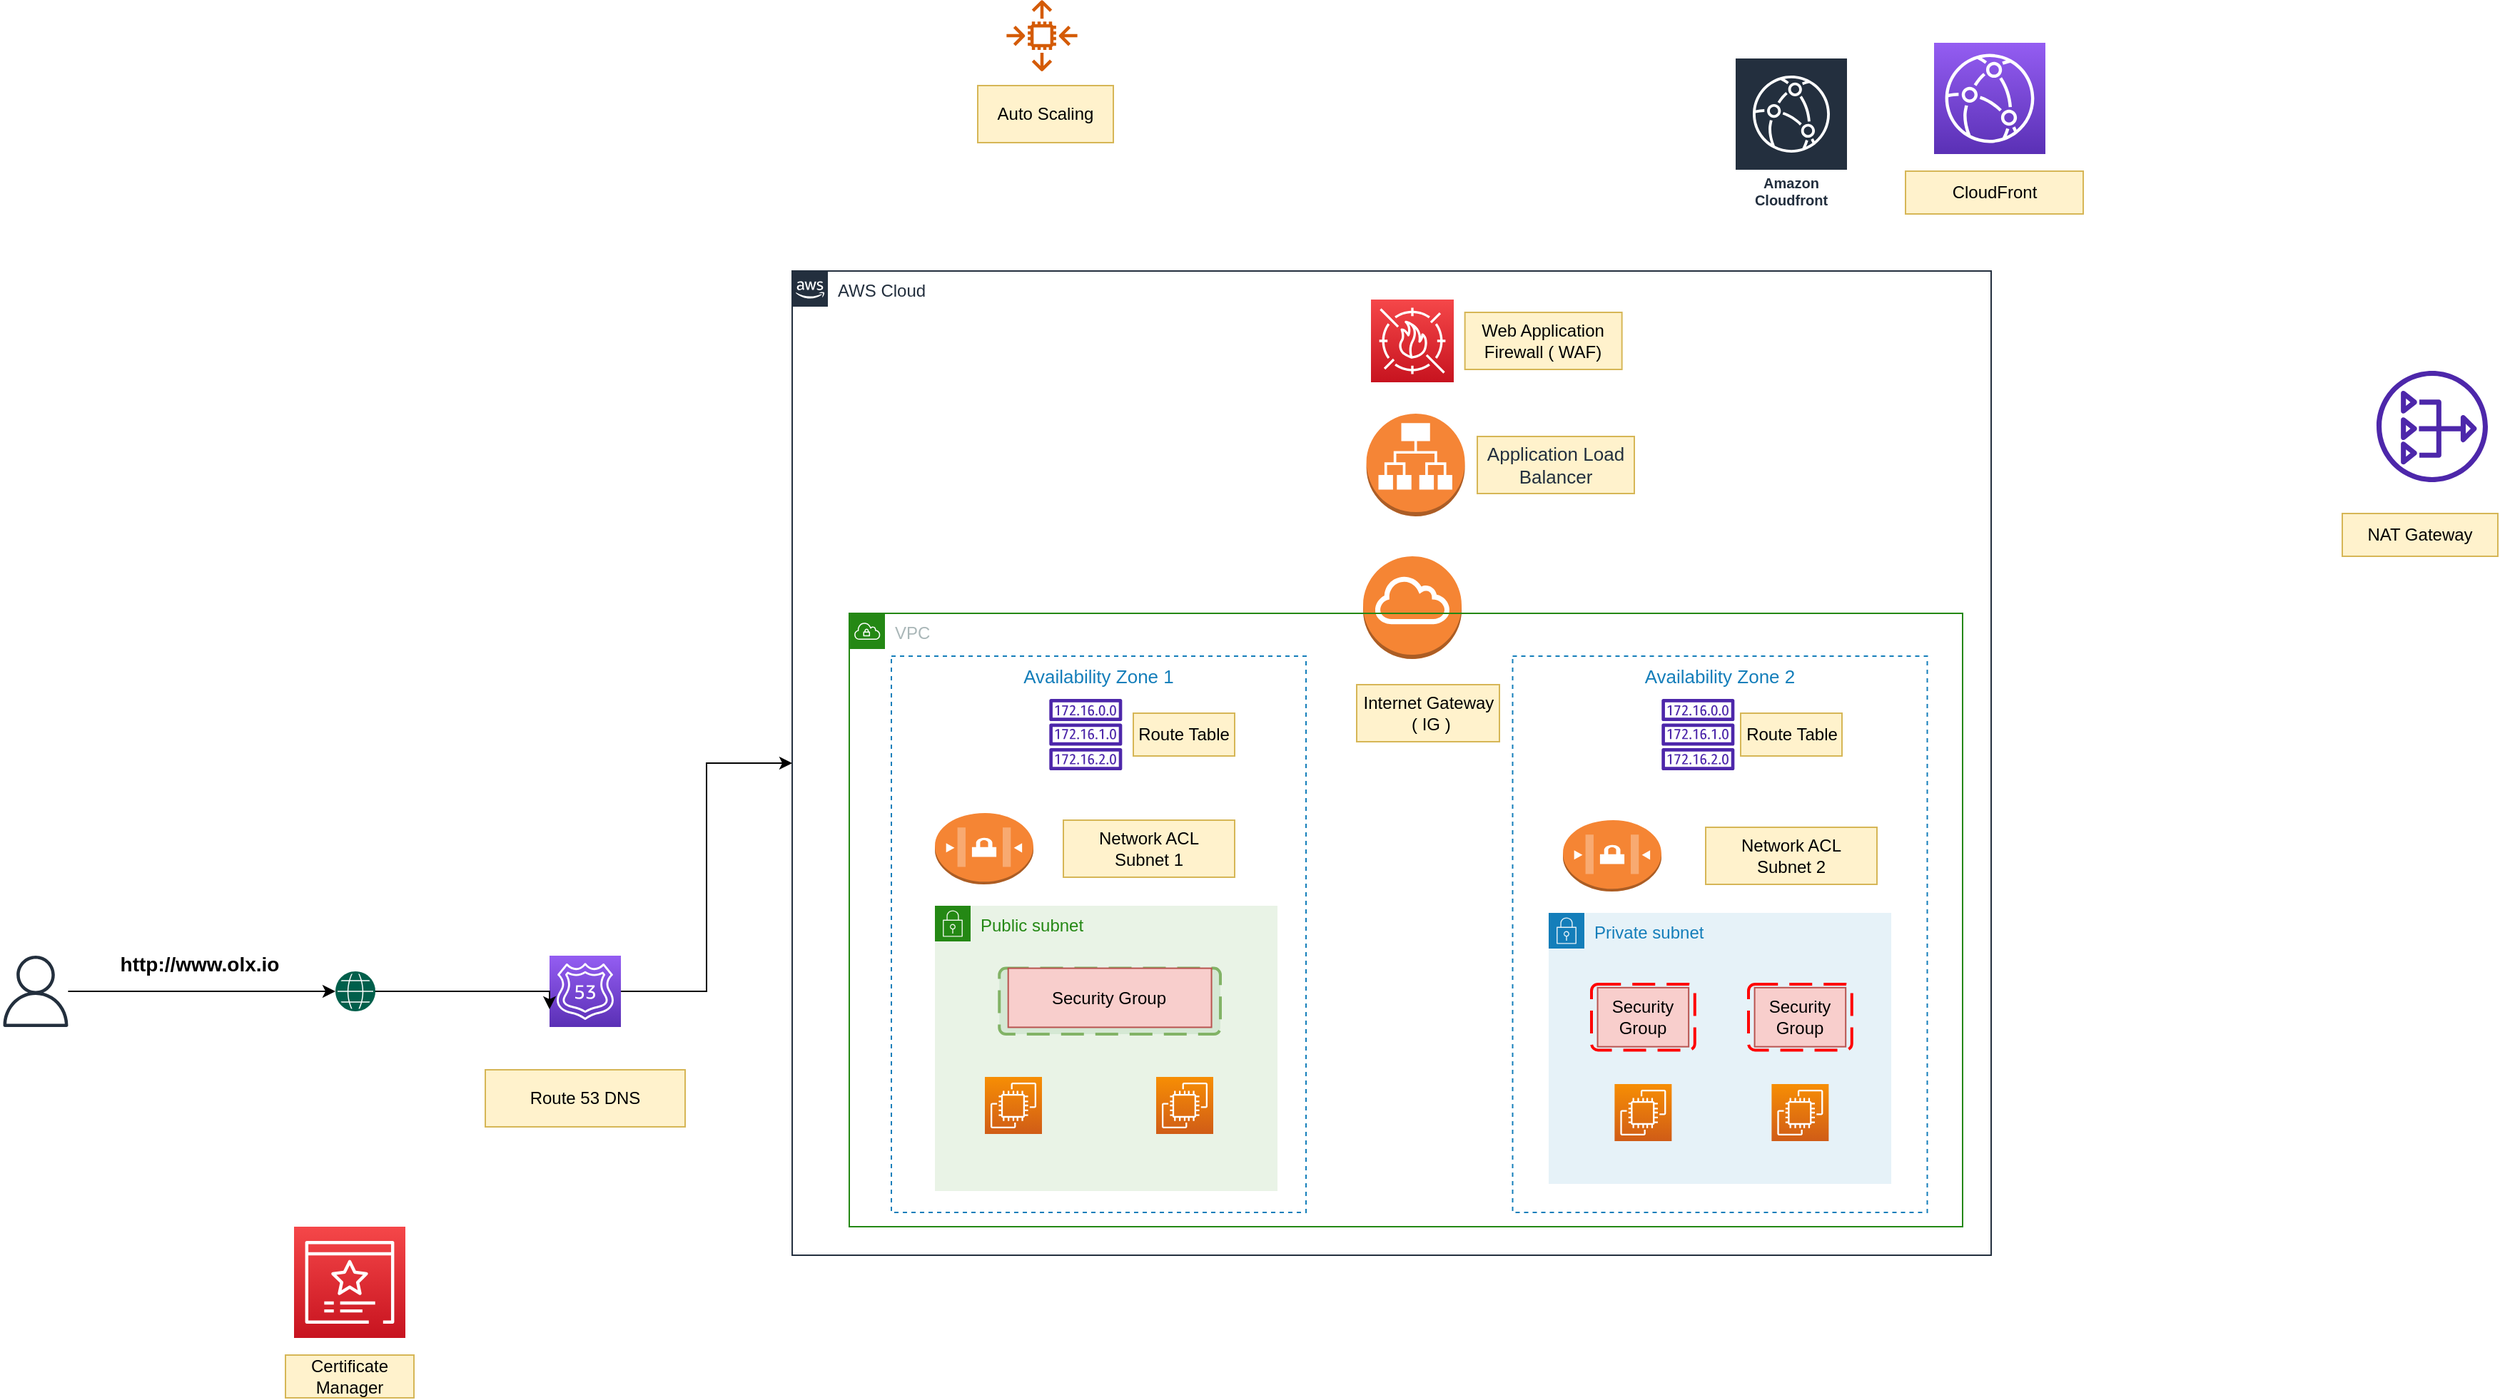 <mxfile version="17.2.4" type="device" pages="2"><diagram id="W8RXIZfBGZp2eQCLzKGC" name="Page-1"><mxGraphModel dx="2837" dy="2012" grid="1" gridSize="10" guides="1" tooltips="1" connect="1" arrows="1" fold="1" page="1" pageScale="1" pageWidth="850" pageHeight="1100" math="0" shadow="0"><root><mxCell id="0"/><mxCell id="1" parent="0"/><mxCell id="ItcbtUoDe8WDlqgj434N-30" value="" style="edgeStyle=orthogonalEdgeStyle;rounded=0;orthogonalLoop=1;jettySize=auto;html=1;fontSize=13;" parent="1" source="4nHKwL8Y3rJSYfCTfJMZ-1" target="4nHKwL8Y3rJSYfCTfJMZ-21" edge="1"><mxGeometry relative="1" as="geometry"/></mxCell><mxCell id="4nHKwL8Y3rJSYfCTfJMZ-1" value="" style="sketch=0;outlineConnect=0;fontColor=#232F3E;gradientColor=none;fillColor=#232F3D;strokeColor=none;dashed=0;verticalLabelPosition=bottom;verticalAlign=top;align=center;html=1;fontSize=12;fontStyle=0;aspect=fixed;pointerEvents=1;shape=mxgraph.aws4.user;" parent="1" vertex="1"><mxGeometry x="-475" y="200" width="50" height="50" as="geometry"/></mxCell><mxCell id="4nHKwL8Y3rJSYfCTfJMZ-2" value="AWS Cloud" style="points=[[0,0],[0.25,0],[0.5,0],[0.75,0],[1,0],[1,0.25],[1,0.5],[1,0.75],[1,1],[0.75,1],[0.5,1],[0.25,1],[0,1],[0,0.75],[0,0.5],[0,0.25]];outlineConnect=0;gradientColor=none;html=1;whiteSpace=wrap;fontSize=12;fontStyle=0;container=1;pointerEvents=0;collapsible=0;recursiveResize=0;shape=mxgraph.aws4.group;grIcon=mxgraph.aws4.group_aws_cloud_alt;strokeColor=#232F3E;fillColor=none;verticalAlign=top;align=left;spacingLeft=30;fontColor=#232F3E;dashed=0;" parent="1" vertex="1"><mxGeometry x="80" y="-280" width="840" height="690" as="geometry"/></mxCell><mxCell id="ItcbtUoDe8WDlqgj434N-29" value="Availability Zone 2" style="fillColor=none;strokeColor=#147EBA;dashed=1;verticalAlign=top;fontStyle=0;fontColor=#147EBA;fontSize=13;" parent="4nHKwL8Y3rJSYfCTfJMZ-2" vertex="1"><mxGeometry x="504.75" y="270" width="290.5" height="390" as="geometry"/></mxCell><mxCell id="4nHKwL8Y3rJSYfCTfJMZ-20" value="" style="outlineConnect=0;dashed=0;verticalLabelPosition=bottom;verticalAlign=top;align=center;html=1;shape=mxgraph.aws3.internet_gateway;fillColor=#F58534;gradientColor=none;" parent="4nHKwL8Y3rJSYfCTfJMZ-2" vertex="1"><mxGeometry x="400" y="200" width="69" height="72" as="geometry"/></mxCell><mxCell id="4nHKwL8Y3rJSYfCTfJMZ-6" value="VPC" style="points=[[0,0],[0.25,0],[0.5,0],[0.75,0],[1,0],[1,0.25],[1,0.5],[1,0.75],[1,1],[0.75,1],[0.5,1],[0.25,1],[0,1],[0,0.75],[0,0.5],[0,0.25]];outlineConnect=0;gradientColor=none;html=1;whiteSpace=wrap;fontSize=12;fontStyle=0;container=0;pointerEvents=0;collapsible=0;recursiveResize=0;shape=mxgraph.aws4.group;grIcon=mxgraph.aws4.group_vpc;strokeColor=#248814;fillColor=none;verticalAlign=top;align=left;spacingLeft=30;fontColor=#AAB7B8;dashed=0;" parent="4nHKwL8Y3rJSYfCTfJMZ-2" vertex="1"><mxGeometry x="40" y="240" width="780" height="430" as="geometry"/></mxCell><mxCell id="4nHKwL8Y3rJSYfCTfJMZ-7" value="Public subnet" style="points=[[0,0],[0.25,0],[0.5,0],[0.75,0],[1,0],[1,0.25],[1,0.5],[1,0.75],[1,1],[0.75,1],[0.5,1],[0.25,1],[0,1],[0,0.75],[0,0.5],[0,0.25]];outlineConnect=0;gradientColor=none;html=1;whiteSpace=wrap;fontSize=12;fontStyle=0;container=1;pointerEvents=0;collapsible=0;recursiveResize=0;shape=mxgraph.aws4.group;grIcon=mxgraph.aws4.group_security_group;grStroke=0;strokeColor=#248814;fillColor=#E9F3E6;verticalAlign=top;align=left;spacingLeft=30;fontColor=#248814;dashed=0;" parent="4nHKwL8Y3rJSYfCTfJMZ-2" vertex="1"><mxGeometry x="100" y="445" width="240" height="200" as="geometry"/></mxCell><mxCell id="4nHKwL8Y3rJSYfCTfJMZ-24" value="" style="rounded=1;arcSize=10;dashed=1;strokeColor=#82b366;fillColor=#d5e8d4;dashPattern=8 4;strokeWidth=2;" parent="4nHKwL8Y3rJSYfCTfJMZ-7" vertex="1"><mxGeometry x="45.13" y="43.8" width="154.87" height="46.2" as="geometry"/></mxCell><mxCell id="4nHKwL8Y3rJSYfCTfJMZ-9" value="" style="sketch=0;points=[[0,0,0],[0.25,0,0],[0.5,0,0],[0.75,0,0],[1,0,0],[0,1,0],[0.25,1,0],[0.5,1,0],[0.75,1,0],[1,1,0],[0,0.25,0],[0,0.5,0],[0,0.75,0],[1,0.25,0],[1,0.5,0],[1,0.75,0]];outlineConnect=0;fontColor=#232F3E;gradientColor=#F78E04;gradientDirection=north;fillColor=#D05C17;strokeColor=#ffffff;dashed=0;verticalLabelPosition=bottom;verticalAlign=top;align=center;html=1;fontSize=12;fontStyle=0;aspect=fixed;shape=mxgraph.aws4.resourceIcon;resIcon=mxgraph.aws4.ec2;" parent="4nHKwL8Y3rJSYfCTfJMZ-7" vertex="1"><mxGeometry x="35" y="120" width="40" height="40" as="geometry"/></mxCell><mxCell id="ItcbtUoDe8WDlqgj434N-3" value="" style="sketch=0;points=[[0,0,0],[0.25,0,0],[0.5,0,0],[0.75,0,0],[1,0,0],[0,1,0],[0.25,1,0],[0.5,1,0],[0.75,1,0],[1,1,0],[0,0.25,0],[0,0.5,0],[0,0.75,0],[1,0.25,0],[1,0.5,0],[1,0.75,0]];outlineConnect=0;fontColor=#232F3E;gradientColor=#F78E04;gradientDirection=north;fillColor=#D05C17;strokeColor=#ffffff;dashed=0;verticalLabelPosition=bottom;verticalAlign=top;align=center;html=1;fontSize=12;fontStyle=0;aspect=fixed;shape=mxgraph.aws4.resourceIcon;resIcon=mxgraph.aws4.ec2;" parent="4nHKwL8Y3rJSYfCTfJMZ-7" vertex="1"><mxGeometry x="155" y="120" width="40" height="40" as="geometry"/></mxCell><mxCell id="ItcbtUoDe8WDlqgj434N-23" value="Security Group" style="text;html=1;strokeColor=#b85450;fillColor=#f8cecc;align=center;verticalAlign=middle;whiteSpace=wrap;rounded=0;" parent="4nHKwL8Y3rJSYfCTfJMZ-7" vertex="1"><mxGeometry x="51.35" y="43.8" width="142.43" height="41.43" as="geometry"/></mxCell><mxCell id="4nHKwL8Y3rJSYfCTfJMZ-8" value="Private subnet" style="points=[[0,0],[0.25,0],[0.5,0],[0.75,0],[1,0],[1,0.25],[1,0.5],[1,0.75],[1,1],[0.75,1],[0.5,1],[0.25,1],[0,1],[0,0.75],[0,0.5],[0,0.25]];outlineConnect=0;gradientColor=none;html=1;whiteSpace=wrap;fontSize=12;fontStyle=0;container=1;pointerEvents=0;collapsible=0;recursiveResize=0;shape=mxgraph.aws4.group;grIcon=mxgraph.aws4.group_security_group;grStroke=0;strokeColor=#147EBA;fillColor=#E6F2F8;verticalAlign=top;align=left;spacingLeft=30;fontColor=#147EBA;dashed=0;" parent="4nHKwL8Y3rJSYfCTfJMZ-2" vertex="1"><mxGeometry x="530" y="450" width="240" height="190" as="geometry"/></mxCell><mxCell id="ItcbtUoDe8WDlqgj434N-4" value="" style="rounded=1;arcSize=10;dashed=1;strokeColor=#ff0000;fillColor=none;gradientColor=none;dashPattern=8 4;strokeWidth=2;" parent="4nHKwL8Y3rJSYfCTfJMZ-8" vertex="1"><mxGeometry x="30" y="50" width="72.38" height="46.2" as="geometry"/></mxCell><mxCell id="4nHKwL8Y3rJSYfCTfJMZ-10" value="" style="sketch=0;points=[[0,0,0],[0.25,0,0],[0.5,0,0],[0.75,0,0],[1,0,0],[0,1,0],[0.25,1,0],[0.5,1,0],[0.75,1,0],[1,1,0],[0,0.25,0],[0,0.5,0],[0,0.75,0],[1,0.25,0],[1,0.5,0],[1,0.75,0]];outlineConnect=0;fontColor=#232F3E;gradientColor=#F78E04;gradientDirection=north;fillColor=#D05C17;strokeColor=#ffffff;dashed=0;verticalLabelPosition=bottom;verticalAlign=top;align=center;html=1;fontSize=12;fontStyle=0;aspect=fixed;shape=mxgraph.aws4.resourceIcon;resIcon=mxgraph.aws4.ec2;" parent="4nHKwL8Y3rJSYfCTfJMZ-8" vertex="1"><mxGeometry x="46.19" y="120" width="40" height="40" as="geometry"/></mxCell><mxCell id="ItcbtUoDe8WDlqgj434N-15" value="" style="rounded=1;arcSize=10;dashed=1;strokeColor=#ff0000;fillColor=none;gradientColor=none;dashPattern=8 4;strokeWidth=2;" parent="4nHKwL8Y3rJSYfCTfJMZ-8" vertex="1"><mxGeometry x="140" y="50" width="72.38" height="46.2" as="geometry"/></mxCell><mxCell id="ItcbtUoDe8WDlqgj434N-16" value="" style="sketch=0;points=[[0,0,0],[0.25,0,0],[0.5,0,0],[0.75,0,0],[1,0,0],[0,1,0],[0.25,1,0],[0.5,1,0],[0.75,1,0],[1,1,0],[0,0.25,0],[0,0.5,0],[0,0.75,0],[1,0.25,0],[1,0.5,0],[1,0.75,0]];outlineConnect=0;fontColor=#232F3E;gradientColor=#F78E04;gradientDirection=north;fillColor=#D05C17;strokeColor=#ffffff;dashed=0;verticalLabelPosition=bottom;verticalAlign=top;align=center;html=1;fontSize=12;fontStyle=0;aspect=fixed;shape=mxgraph.aws4.resourceIcon;resIcon=mxgraph.aws4.ec2;" parent="4nHKwL8Y3rJSYfCTfJMZ-8" vertex="1"><mxGeometry x="156.19" y="120" width="40" height="40" as="geometry"/></mxCell><mxCell id="ItcbtUoDe8WDlqgj434N-17" value="Security Group" style="text;html=1;strokeColor=#b85450;fillColor=#f8cecc;align=center;verticalAlign=middle;whiteSpace=wrap;rounded=0;" parent="4nHKwL8Y3rJSYfCTfJMZ-8" vertex="1"><mxGeometry x="34.28" y="52.39" width="63.81" height="41.43" as="geometry"/></mxCell><mxCell id="ItcbtUoDe8WDlqgj434N-18" value="Security Group" style="text;html=1;align=center;verticalAlign=middle;whiteSpace=wrap;rounded=0;fillColor=#f8cecc;strokeColor=#b85450;" parent="4nHKwL8Y3rJSYfCTfJMZ-8" vertex="1"><mxGeometry x="144.29" y="52.39" width="63.81" height="41.43" as="geometry"/></mxCell><mxCell id="4nHKwL8Y3rJSYfCTfJMZ-27" value="" style="outlineConnect=0;dashed=0;verticalLabelPosition=bottom;verticalAlign=top;align=center;html=1;shape=mxgraph.aws3.network_access_controllist;fillColor=#F58534;gradientColor=none;" parent="4nHKwL8Y3rJSYfCTfJMZ-2" vertex="1"><mxGeometry x="100" y="380" width="69" height="50" as="geometry"/></mxCell><mxCell id="4nHKwL8Y3rJSYfCTfJMZ-28" value="Network ACL&lt;br&gt;Subnet 1" style="text;html=1;strokeColor=#d6b656;fillColor=#fff2cc;align=center;verticalAlign=middle;whiteSpace=wrap;rounded=0;" parent="4nHKwL8Y3rJSYfCTfJMZ-2" vertex="1"><mxGeometry x="190" y="385" width="120" height="40" as="geometry"/></mxCell><mxCell id="ItcbtUoDe8WDlqgj434N-19" value="" style="outlineConnect=0;dashed=0;verticalLabelPosition=bottom;verticalAlign=top;align=center;html=1;shape=mxgraph.aws3.network_access_controllist;fillColor=#F58534;gradientColor=none;" parent="4nHKwL8Y3rJSYfCTfJMZ-2" vertex="1"><mxGeometry x="540" y="385" width="69" height="50" as="geometry"/></mxCell><mxCell id="ItcbtUoDe8WDlqgj434N-20" value="Network ACL&lt;br&gt;Subnet 2" style="text;html=1;strokeColor=#d6b656;fillColor=#fff2cc;align=center;verticalAlign=middle;whiteSpace=wrap;rounded=0;" parent="4nHKwL8Y3rJSYfCTfJMZ-2" vertex="1"><mxGeometry x="640" y="390" width="120" height="40" as="geometry"/></mxCell><mxCell id="4nHKwL8Y3rJSYfCTfJMZ-18" value="" style="sketch=0;outlineConnect=0;fontColor=#232F3E;gradientColor=none;fillColor=#4D27AA;strokeColor=none;dashed=0;verticalLabelPosition=bottom;verticalAlign=top;align=center;html=1;fontSize=12;fontStyle=0;aspect=fixed;pointerEvents=1;shape=mxgraph.aws4.route_table;" parent="4nHKwL8Y3rJSYfCTfJMZ-2" vertex="1"><mxGeometry x="180" y="300" width="51.32" height="50" as="geometry"/></mxCell><mxCell id="4nHKwL8Y3rJSYfCTfJMZ-19" value="Route Table" style="text;html=1;strokeColor=#d6b656;fillColor=#fff2cc;align=center;verticalAlign=middle;whiteSpace=wrap;rounded=0;" parent="4nHKwL8Y3rJSYfCTfJMZ-2" vertex="1"><mxGeometry x="239" y="310" width="71" height="30" as="geometry"/></mxCell><mxCell id="ItcbtUoDe8WDlqgj434N-21" value="Route Table" style="text;html=1;strokeColor=#d6b656;fillColor=#fff2cc;align=center;verticalAlign=middle;whiteSpace=wrap;rounded=0;" parent="4nHKwL8Y3rJSYfCTfJMZ-2" vertex="1"><mxGeometry x="664.5" y="310" width="71" height="30" as="geometry"/></mxCell><mxCell id="ItcbtUoDe8WDlqgj434N-22" value="" style="sketch=0;outlineConnect=0;fontColor=#232F3E;gradientColor=none;fillColor=#4D27AA;strokeColor=none;dashed=0;verticalLabelPosition=bottom;verticalAlign=top;align=center;html=1;fontSize=12;fontStyle=0;aspect=fixed;pointerEvents=1;shape=mxgraph.aws4.route_table;" parent="4nHKwL8Y3rJSYfCTfJMZ-2" vertex="1"><mxGeometry x="609" y="300" width="51.32" height="50" as="geometry"/></mxCell><mxCell id="4nHKwL8Y3rJSYfCTfJMZ-23" value="Internet Gateway&lt;br&gt;&amp;nbsp;( IG )" style="text;html=1;strokeColor=#d6b656;fillColor=#fff2cc;align=center;verticalAlign=middle;whiteSpace=wrap;rounded=0;" parent="4nHKwL8Y3rJSYfCTfJMZ-2" vertex="1"><mxGeometry x="395.5" y="290" width="100" height="40" as="geometry"/></mxCell><mxCell id="4nHKwL8Y3rJSYfCTfJMZ-11" value="" style="sketch=0;points=[[0,0,0],[0.25,0,0],[0.5,0,0],[0.75,0,0],[1,0,0],[0,1,0],[0.25,1,0],[0.5,1,0],[0.75,1,0],[1,1,0],[0,0.25,0],[0,0.5,0],[0,0.75,0],[1,0.25,0],[1,0.5,0],[1,0.75,0]];outlineConnect=0;fontColor=#232F3E;gradientColor=#F54749;gradientDirection=north;fillColor=#C7131F;strokeColor=#ffffff;dashed=0;verticalLabelPosition=bottom;verticalAlign=top;align=center;html=1;fontSize=12;fontStyle=0;aspect=fixed;shape=mxgraph.aws4.resourceIcon;resIcon=mxgraph.aws4.waf;" parent="4nHKwL8Y3rJSYfCTfJMZ-2" vertex="1"><mxGeometry x="405.5" y="20" width="58" height="58" as="geometry"/></mxCell><mxCell id="4nHKwL8Y3rJSYfCTfJMZ-14" value="Web Application Firewall ( WAF)" style="text;html=1;strokeColor=#d6b656;fillColor=#fff2cc;align=center;verticalAlign=middle;whiteSpace=wrap;rounded=0;" parent="4nHKwL8Y3rJSYfCTfJMZ-2" vertex="1"><mxGeometry x="471.32" y="29" width="110" height="40" as="geometry"/></mxCell><mxCell id="ItcbtUoDe8WDlqgj434N-25" value="" style="outlineConnect=0;dashed=0;verticalLabelPosition=bottom;verticalAlign=top;align=center;html=1;shape=mxgraph.aws3.application_load_balancer;fillColor=#F58536;gradientColor=none;" parent="4nHKwL8Y3rJSYfCTfJMZ-2" vertex="1"><mxGeometry x="402.32" y="100" width="69" height="72" as="geometry"/></mxCell><mxCell id="ItcbtUoDe8WDlqgj434N-27" value="&lt;span style=&quot;color: rgb(35 , 47 , 62)&quot;&gt;&lt;font style=&quot;font-size: 13px&quot;&gt;Application Load Balancer&lt;/font&gt;&lt;/span&gt;" style="text;html=1;strokeColor=#d6b656;fillColor=#fff2cc;align=center;verticalAlign=middle;whiteSpace=wrap;rounded=0;" parent="4nHKwL8Y3rJSYfCTfJMZ-2" vertex="1"><mxGeometry x="480.0" y="116" width="110" height="40" as="geometry"/></mxCell><mxCell id="ItcbtUoDe8WDlqgj434N-28" value="Availability Zone 1" style="fillColor=none;strokeColor=#147EBA;dashed=1;verticalAlign=top;fontStyle=0;fontColor=#147EBA;fontSize=13;" parent="4nHKwL8Y3rJSYfCTfJMZ-2" vertex="1"><mxGeometry x="69.5" y="270" width="290.5" height="390" as="geometry"/></mxCell><mxCell id="4nHKwL8Y3rJSYfCTfJMZ-12" value="" style="sketch=0;points=[[0,0,0],[0.25,0,0],[0.5,0,0],[0.75,0,0],[1,0,0],[0,1,0],[0.25,1,0],[0.5,1,0],[0.75,1,0],[1,1,0],[0,0.25,0],[0,0.5,0],[0,0.75,0],[1,0.25,0],[1,0.5,0],[1,0.75,0]];outlineConnect=0;fontColor=#232F3E;gradientColor=#F54749;gradientDirection=north;fillColor=#C7131F;strokeColor=#ffffff;dashed=0;verticalLabelPosition=bottom;verticalAlign=top;align=center;html=1;fontSize=12;fontStyle=0;aspect=fixed;shape=mxgraph.aws4.resourceIcon;resIcon=mxgraph.aws4.certificate_manager_3;" parent="1" vertex="1"><mxGeometry x="-269" y="390" width="78" height="78" as="geometry"/></mxCell><mxCell id="4nHKwL8Y3rJSYfCTfJMZ-13" value="Certificate Manager" style="text;html=1;strokeColor=#d6b656;fillColor=#fff2cc;align=center;verticalAlign=middle;whiteSpace=wrap;rounded=0;" parent="1" vertex="1"><mxGeometry x="-275" y="480" width="90" height="30" as="geometry"/></mxCell><mxCell id="ItcbtUoDe8WDlqgj434N-37" value="" style="edgeStyle=orthogonalEdgeStyle;rounded=0;orthogonalLoop=1;jettySize=auto;html=1;fontSize=13;" parent="1" source="4nHKwL8Y3rJSYfCTfJMZ-15" target="4nHKwL8Y3rJSYfCTfJMZ-2" edge="1"><mxGeometry relative="1" as="geometry"><mxPoint x="25" y="225" as="targetPoint"/></mxGeometry></mxCell><mxCell id="4nHKwL8Y3rJSYfCTfJMZ-15" value="" style="sketch=0;points=[[0,0,0],[0.25,0,0],[0.5,0,0],[0.75,0,0],[1,0,0],[0,1,0],[0.25,1,0],[0.5,1,0],[0.75,1,0],[1,1,0],[0,0.25,0],[0,0.5,0],[0,0.75,0],[1,0.25,0],[1,0.5,0],[1,0.75,0]];outlineConnect=0;fontColor=#232F3E;gradientColor=#945DF2;gradientDirection=north;fillColor=#5A30B5;strokeColor=#ffffff;dashed=0;verticalLabelPosition=bottom;verticalAlign=top;align=center;html=1;fontSize=12;fontStyle=0;aspect=fixed;shape=mxgraph.aws4.resourceIcon;resIcon=mxgraph.aws4.route_53;" parent="1" vertex="1"><mxGeometry x="-90" y="200" width="50" height="50" as="geometry"/></mxCell><mxCell id="4nHKwL8Y3rJSYfCTfJMZ-16" value="" style="sketch=0;outlineConnect=0;fontColor=#232F3E;gradientColor=none;fillColor=#4D27AA;strokeColor=none;dashed=0;verticalLabelPosition=bottom;verticalAlign=top;align=center;html=1;fontSize=12;fontStyle=0;aspect=fixed;pointerEvents=1;shape=mxgraph.aws4.nat_gateway;" parent="1" vertex="1"><mxGeometry x="1190" y="-210" width="78" height="78" as="geometry"/></mxCell><mxCell id="4nHKwL8Y3rJSYfCTfJMZ-17" value="NAT Gateway" style="text;html=1;strokeColor=#d6b656;fillColor=#fff2cc;align=center;verticalAlign=middle;whiteSpace=wrap;rounded=0;" parent="1" vertex="1"><mxGeometry x="1166" y="-110" width="109" height="30" as="geometry"/></mxCell><mxCell id="ItcbtUoDe8WDlqgj434N-35" value="" style="edgeStyle=orthogonalEdgeStyle;rounded=0;orthogonalLoop=1;jettySize=auto;html=1;fontSize=13;entryX=0;entryY=0.75;entryDx=0;entryDy=0;entryPerimeter=0;" parent="1" source="4nHKwL8Y3rJSYfCTfJMZ-21" target="4nHKwL8Y3rJSYfCTfJMZ-15" edge="1"><mxGeometry relative="1" as="geometry"><mxPoint x="-158" y="225" as="targetPoint"/><Array as="points"><mxPoint x="-90" y="225"/></Array></mxGeometry></mxCell><mxCell id="4nHKwL8Y3rJSYfCTfJMZ-21" value="" style="sketch=0;pointerEvents=1;shadow=0;dashed=0;html=1;strokeColor=none;fillColor=#005F4B;labelPosition=center;verticalLabelPosition=bottom;verticalAlign=top;align=center;outlineConnect=0;shape=mxgraph.veeam2.globe;" parent="1" vertex="1"><mxGeometry x="-240" y="211" width="28.0" height="28.0" as="geometry"/></mxCell><mxCell id="4nHKwL8Y3rJSYfCTfJMZ-22" value="Route 53 DNS" style="text;html=1;strokeColor=#d6b656;fillColor=#fff2cc;align=center;verticalAlign=middle;whiteSpace=wrap;rounded=0;" parent="1" vertex="1"><mxGeometry x="-135" y="280" width="140" height="40" as="geometry"/></mxCell><mxCell id="4nHKwL8Y3rJSYfCTfJMZ-29" value="" style="sketch=0;outlineConnect=0;fontColor=#232F3E;gradientColor=none;fillColor=#D45B07;strokeColor=none;dashed=0;verticalLabelPosition=bottom;verticalAlign=top;align=center;html=1;fontSize=12;fontStyle=0;aspect=fixed;pointerEvents=1;shape=mxgraph.aws4.auto_scaling2;" parent="1" vertex="1"><mxGeometry x="230" y="-470" width="50" height="50" as="geometry"/></mxCell><mxCell id="4nHKwL8Y3rJSYfCTfJMZ-30" value="Auto Scaling" style="text;html=1;strokeColor=#d6b656;fillColor=#fff2cc;align=center;verticalAlign=middle;whiteSpace=wrap;rounded=0;" parent="1" vertex="1"><mxGeometry x="210" y="-410" width="95" height="40" as="geometry"/></mxCell><mxCell id="4nHKwL8Y3rJSYfCTfJMZ-31" value="Amazon Cloudfront" style="sketch=0;outlineConnect=0;fontColor=#232F3E;gradientColor=none;strokeColor=#ffffff;fillColor=#232F3E;dashed=0;verticalLabelPosition=middle;verticalAlign=bottom;align=center;html=1;whiteSpace=wrap;fontSize=10;fontStyle=1;spacing=3;shape=mxgraph.aws4.productIcon;prIcon=mxgraph.aws4.cloudfront;" parent="1" vertex="1"><mxGeometry x="740" y="-430" width="80" height="110" as="geometry"/></mxCell><mxCell id="4nHKwL8Y3rJSYfCTfJMZ-32" value="" style="sketch=0;points=[[0,0,0],[0.25,0,0],[0.5,0,0],[0.75,0,0],[1,0,0],[0,1,0],[0.25,1,0],[0.5,1,0],[0.75,1,0],[1,1,0],[0,0.25,0],[0,0.5,0],[0,0.75,0],[1,0.25,0],[1,0.5,0],[1,0.75,0]];outlineConnect=0;fontColor=#232F3E;gradientColor=#945DF2;gradientDirection=north;fillColor=#5A30B5;strokeColor=#ffffff;dashed=0;verticalLabelPosition=bottom;verticalAlign=top;align=center;html=1;fontSize=12;fontStyle=0;aspect=fixed;shape=mxgraph.aws4.resourceIcon;resIcon=mxgraph.aws4.cloudfront;" parent="1" vertex="1"><mxGeometry x="880" y="-440" width="78" height="78" as="geometry"/></mxCell><mxCell id="4nHKwL8Y3rJSYfCTfJMZ-33" value="CloudFront&lt;br&gt;" style="text;html=1;strokeColor=#d6b656;fillColor=#fff2cc;align=center;verticalAlign=middle;whiteSpace=wrap;rounded=0;" parent="1" vertex="1"><mxGeometry x="860" y="-350" width="124.5" height="30" as="geometry"/></mxCell><mxCell id="ItcbtUoDe8WDlqgj434N-31" value="&lt;b&gt;&lt;font style=&quot;font-size: 14px&quot;&gt;http://www.olx.io&lt;/font&gt;&lt;/b&gt;" style="text;html=1;strokeColor=none;fillColor=none;align=center;verticalAlign=middle;whiteSpace=wrap;rounded=0;fontSize=13;" parent="1" vertex="1"><mxGeometry x="-380" y="191" width="90" height="30" as="geometry"/></mxCell></root></mxGraphModel></diagram><diagram id="uyPh4gjkmlt7XatA8IU7" name="Page-2"><mxGraphModel dx="3453" dy="1905" grid="1" gridSize="10" guides="1" tooltips="1" connect="1" arrows="1" fold="1" page="1" pageScale="1" pageWidth="850" pageHeight="1100" math="0" shadow="0"><root><mxCell id="0"/><mxCell id="1" parent="0"/><mxCell id="g2QZhEjm4W_HWKoIHt0S-25" value="" style="shape=mxgraph.mockup.containers.marginRect;rectMarginTop=10;strokeWidth=1;dashed=0;rounded=1;arcSize=5;recursiveResize=0;container=0;" parent="1" vertex="1"><mxGeometry x="-1160" y="-480" width="1150" height="800" as="geometry"/></mxCell><mxCell id="fLnIPAy1D-6an-gDXOLQ-7" value="" style="rounded=0;whiteSpace=wrap;html=1;" parent="1" vertex="1"><mxGeometry x="600" y="550" width="830" height="110" as="geometry"/></mxCell><mxCell id="fLnIPAy1D-6an-gDXOLQ-8" value="" style="shape=mxgraph.mockup.containers.marginRect;rectMarginTop=10;strokeWidth=1;dashed=0;rounded=1;arcSize=5;recursiveResize=0;" parent="1" vertex="1"><mxGeometry x="590" y="-70" width="830" height="537" as="geometry"/></mxCell><mxCell id="fLnIPAy1D-6an-gDXOLQ-9" value="K8s Cluster" style="shape=rect;strokeColor=none;fillColor=#008cff;strokeWidth=1;dashed=0;rounded=1;arcSize=20;fontColor=#ffffff;fontSize=17;spacing=2;spacingTop=-2;align=left;autosize=1;spacingLeft=4;resizeWidth=0;resizeHeight=0;perimeter=none;" parent="fLnIPAy1D-6an-gDXOLQ-8" vertex="1"><mxGeometry x="5" width="110" height="30" as="geometry"/></mxCell><mxCell id="fLnIPAy1D-6an-gDXOLQ-18" value="" style="rounded=0;whiteSpace=wrap;html=1;" parent="fLnIPAy1D-6an-gDXOLQ-8" vertex="1"><mxGeometry x="500" y="300" width="270" height="210" as="geometry"/></mxCell><mxCell id="fLnIPAy1D-6an-gDXOLQ-20" value="Node 2" style="shape=rect;strokeColor=none;fillColor=#008cff;strokeWidth=1;dashed=0;rounded=1;arcSize=20;fontColor=#ffffff;fontSize=17;spacing=2;spacingTop=-2;align=left;autosize=1;spacingLeft=4;resizeWidth=0;resizeHeight=0;perimeter=none;" parent="fLnIPAy1D-6an-gDXOLQ-8" vertex="1"><mxGeometry x="500" y="300" width="80" height="30" as="geometry"/></mxCell><mxCell id="fLnIPAy1D-6an-gDXOLQ-21" value="Deployment" style="verticalAlign=top;align=left;shape=cube;size=10;direction=south;fontStyle=0;html=1;boundedLbl=1;spacingLeft=5;" parent="fLnIPAy1D-6an-gDXOLQ-8" vertex="1"><mxGeometry x="40" y="250" width="300" height="240" as="geometry"/></mxCell><mxCell id="fLnIPAy1D-6an-gDXOLQ-22" value="Node1" style="verticalAlign=top;align=center;shape=cube;size=10;direction=south;html=1;boundedLbl=1;spacingLeft=5;" parent="fLnIPAy1D-6an-gDXOLQ-21" vertex="1"><mxGeometry width="270" height="160" relative="1" as="geometry"><mxPoint x="10" y="50" as="offset"/></mxGeometry></mxCell><mxCell id="fLnIPAy1D-6an-gDXOLQ-23" value="" style="sketch=0;html=1;dashed=0;whitespace=wrap;fillColor=#2875E2;strokeColor=#ffffff;points=[[0.005,0.63,0],[0.1,0.2,0],[0.9,0.2,0],[0.5,0,0],[0.995,0.63,0],[0.72,0.99,0],[0.5,1,0],[0.28,0.99,0]];shape=mxgraph.kubernetes.icon;prIcon=pod" parent="fLnIPAy1D-6an-gDXOLQ-21" vertex="1"><mxGeometry x="23.077" y="120.0" width="57.692" height="52.364" as="geometry"/></mxCell><mxCell id="fLnIPAy1D-6an-gDXOLQ-24" value="" style="sketch=0;html=1;dashed=0;whitespace=wrap;fillColor=#2875E2;strokeColor=#ffffff;points=[[0.005,0.63,0],[0.1,0.2,0],[0.9,0.2,0],[0.5,0,0],[0.995,0.63,0],[0.72,0.99,0],[0.5,1,0],[0.28,0.99,0]];shape=mxgraph.kubernetes.icon;prIcon=pod" parent="fLnIPAy1D-6an-gDXOLQ-21" vertex="1"><mxGeometry x="184.615" y="120.0" width="57.692" height="52.364" as="geometry"/></mxCell><mxCell id="fLnIPAy1D-6an-gDXOLQ-25" value="" style="sketch=0;html=1;dashed=0;whitespace=wrap;fillColor=#2875E2;strokeColor=#ffffff;points=[[0.005,0.63,0],[0.1,0.2,0],[0.9,0.2,0],[0.5,0,0],[0.995,0.63,0],[0.72,0.99,0],[0.5,1,0],[0.28,0.99,0]];shape=mxgraph.kubernetes.icon;prIcon=pod" parent="fLnIPAy1D-6an-gDXOLQ-21" vertex="1"><mxGeometry y="120.0" width="253.846" height="52.364" as="geometry"/></mxCell><mxCell id="g2QZhEjm4W_HWKoIHt0S-9" value="&lt;font style=&quot;font-size: 14px&quot;&gt;&lt;b&gt;Replicaset&lt;/b&gt;&lt;/font&gt;" style="text;html=1;strokeColor=none;fillColor=none;align=center;verticalAlign=middle;whiteSpace=wrap;rounded=0;" parent="fLnIPAy1D-6an-gDXOLQ-21" vertex="1"><mxGeometry x="180" y="180" width="70" height="30" as="geometry"/></mxCell><mxCell id="fLnIPAy1D-6an-gDXOLQ-39" value="&lt;font style=&quot;font-size: 14px&quot;&gt;&lt;b&gt;service&lt;/b&gt;&lt;/font&gt;" style="text;html=1;strokeColor=none;fillColor=none;align=center;verticalAlign=middle;whiteSpace=wrap;rounded=0;" parent="fLnIPAy1D-6an-gDXOLQ-8" vertex="1"><mxGeometry x="405" y="220" width="60" height="30" as="geometry"/></mxCell><mxCell id="fLnIPAy1D-6an-gDXOLQ-40" value="" style="sketch=0;html=1;dashed=0;whitespace=wrap;fillColor=#2875E2;strokeColor=#ffffff;points=[[0.005,0.63,0],[0.1,0.2,0],[0.9,0.2,0],[0.5,0,0],[0.995,0.63,0],[0.72,0.99,0],[0.5,1,0],[0.28,0.99,0]];shape=mxgraph.kubernetes.icon;prIcon=svc;fontSize=14;" parent="fLnIPAy1D-6an-gDXOLQ-8" vertex="1"><mxGeometry x="410" y="170" width="50" height="48" as="geometry"/></mxCell><mxCell id="fLnIPAy1D-6an-gDXOLQ-41" value="" style="sketch=0;html=1;dashed=0;whitespace=wrap;fillColor=#2875E2;strokeColor=#ffffff;points=[[0.005,0.63,0],[0.1,0.2,0],[0.9,0.2,0],[0.5,0,0],[0.995,0.63,0],[0.72,0.99,0],[0.5,1,0],[0.28,0.99,0]];shape=mxgraph.kubernetes.icon;prIcon=ing;fontSize=14;" parent="fLnIPAy1D-6an-gDXOLQ-8" vertex="1"><mxGeometry x="410" y="70" width="50" height="48" as="geometry"/></mxCell><mxCell id="fLnIPAy1D-6an-gDXOLQ-42" value="&lt;font style=&quot;font-size: 14px&quot;&gt;&lt;b&gt;ingress&lt;/b&gt;&lt;/font&gt;" style="text;html=1;strokeColor=none;fillColor=none;align=center;verticalAlign=middle;whiteSpace=wrap;rounded=0;" parent="fLnIPAy1D-6an-gDXOLQ-8" vertex="1"><mxGeometry x="410" y="130" width="60" height="30" as="geometry"/></mxCell><mxCell id="fLnIPAy1D-6an-gDXOLQ-12" value="" style="sketch=0;pointerEvents=1;shadow=0;dashed=0;html=1;strokeColor=none;fillColor=#434445;aspect=fixed;labelPosition=center;verticalLabelPosition=bottom;verticalAlign=top;align=center;outlineConnect=0;shape=mxgraph.vvd.folder;" parent="1" vertex="1"><mxGeometry x="1010" y="570" width="50" height="38" as="geometry"/></mxCell><mxCell id="fLnIPAy1D-6an-gDXOLQ-36" value="File system" style="shape=rect;strokeColor=none;fillColor=#008cff;strokeWidth=1;dashed=0;rounded=1;arcSize=20;fontColor=#ffffff;fontSize=17;spacing=2;spacingTop=-2;align=left;autosize=1;spacingLeft=4;resizeWidth=0;resizeHeight=0;perimeter=none;" parent="1" vertex="1"><mxGeometry x="600" y="550" width="110" height="30" as="geometry"/></mxCell><mxCell id="fLnIPAy1D-6an-gDXOLQ-37" value="&lt;font style=&quot;font-size: 14px&quot;&gt;&lt;b&gt;/var/data&lt;/b&gt;&lt;/font&gt;" style="text;html=1;strokeColor=none;fillColor=none;align=center;verticalAlign=middle;whiteSpace=wrap;rounded=0;" parent="1" vertex="1"><mxGeometry x="1005" y="620" width="60" height="30" as="geometry"/></mxCell><mxCell id="g2QZhEjm4W_HWKoIHt0S-4" value="User&lt;br&gt;" style="shape=umlActor;verticalLabelPosition=bottom;verticalAlign=top;html=1;outlineConnect=0;" parent="1" vertex="1"><mxGeometry x="1020" y="-200" width="30" height="60" as="geometry"/></mxCell><mxCell id="g2QZhEjm4W_HWKoIHt0S-7" value="" style="sketch=0;html=1;dashed=0;whitespace=wrap;fillColor=#2875E2;strokeColor=#ffffff;points=[[0.005,0.63,0],[0.1,0.2,0],[0.9,0.2,0],[0.5,0,0],[0.995,0.63,0],[0.72,0.99,0],[0.5,1,0],[0.28,0.99,0]];shape=mxgraph.kubernetes.icon;prIcon=vol" parent="1" vertex="1"><mxGeometry x="1100" y="572" width="50" height="48" as="geometry"/></mxCell><mxCell id="g2QZhEjm4W_HWKoIHt0S-8" value="&lt;font style=&quot;font-size: 14px&quot;&gt;&lt;b&gt;volume&lt;/b&gt;&lt;/font&gt;" style="text;html=1;strokeColor=none;fillColor=none;align=center;verticalAlign=middle;whiteSpace=wrap;rounded=0;" parent="1" vertex="1"><mxGeometry x="1095" y="620" width="60" height="30" as="geometry"/></mxCell><mxCell id="g2QZhEjm4W_HWKoIHt0S-26" value="Namespace" style="shape=rect;strokeColor=none;fillColor=#008cff;strokeWidth=1;dashed=0;rounded=1;arcSize=20;fontColor=#ffffff;fontSize=17;spacing=2;spacingTop=-2;align=left;autosize=1;spacingLeft=4;resizeWidth=0;resizeHeight=0;perimeter=none;" parent="1" vertex="1"><mxGeometry x="-1150" y="-490" width="110" height="40" as="geometry"/></mxCell><mxCell id="g2QZhEjm4W_HWKoIHt0S-47" value="" style="group" parent="1" vertex="1" connectable="0"><mxGeometry x="-1090" y="-430" width="990" height="720" as="geometry"/></mxCell><mxCell id="g2QZhEjm4W_HWKoIHt0S-31" value="" style="shape=mxgraph.mockup.containers.marginRect;rectMarginTop=10;strokeWidth=1;dashed=0;rounded=1;arcSize=5;recursiveResize=0;" parent="g2QZhEjm4W_HWKoIHt0S-47" vertex="1"><mxGeometry width="990" height="720" as="geometry"/></mxCell><mxCell id="g2QZhEjm4W_HWKoIHt0S-32" value="Ingress Controller" style="shape=rect;strokeColor=none;fillColor=#008cff;strokeWidth=1;dashed=0;rounded=1;arcSize=20;fontColor=#ffffff;fontSize=17;spacing=2;spacingTop=-2;align=left;autosize=1;spacingLeft=4;resizeWidth=0;resizeHeight=0;perimeter=none;" parent="g2QZhEjm4W_HWKoIHt0S-31" vertex="1"><mxGeometry x="5" width="160" height="30" as="geometry"/></mxCell><mxCell id="g2QZhEjm4W_HWKoIHt0S-29" value="" style="shape=mxgraph.mockup.containers.marginRect;rectMarginTop=10;strokeWidth=1;dashed=0;rounded=1;arcSize=5;recursiveResize=0;" parent="g2QZhEjm4W_HWKoIHt0S-31" vertex="1"><mxGeometry x="40" y="50" width="910" height="629.44" as="geometry"/></mxCell><mxCell id="g2QZhEjm4W_HWKoIHt0S-30" value="Ingress" style="shape=rect;strokeColor=none;fillColor=#008cff;strokeWidth=1;dashed=0;rounded=1;arcSize=20;fontColor=#ffffff;fontSize=17;spacing=2;spacingTop=-2;align=left;autosize=1;spacingLeft=4;resizeWidth=0;resizeHeight=0;perimeter=none;" parent="g2QZhEjm4W_HWKoIHt0S-29" vertex="1"><mxGeometry x="5" width="80" height="30" as="geometry"/></mxCell><mxCell id="g2QZhEjm4W_HWKoIHt0S-27" value="" style="shape=mxgraph.mockup.containers.marginRect;rectMarginTop=10;strokeWidth=1;dashed=0;rounded=1;arcSize=5;recursiveResize=0;" parent="g2QZhEjm4W_HWKoIHt0S-47" vertex="1"><mxGeometry x="70" y="90" width="840" height="548.87" as="geometry"/></mxCell><mxCell id="g2QZhEjm4W_HWKoIHt0S-28" value="Service" style="shape=rect;strokeColor=none;fillColor=#008cff;strokeWidth=1;dashed=0;rounded=1;arcSize=20;fontColor=#ffffff;fontSize=17;spacing=2;spacingTop=-2;align=left;autosize=1;spacingLeft=4;resizeWidth=0;resizeHeight=0;perimeter=none;" parent="g2QZhEjm4W_HWKoIHt0S-27" vertex="1"><mxGeometry x="5" width="80" height="30" as="geometry"/></mxCell><mxCell id="g2QZhEjm4W_HWKoIHt0S-38" value="" style="group" parent="g2QZhEjm4W_HWKoIHt0S-27" vertex="1" connectable="0"><mxGeometry x="50" y="50" width="710" height="459.58" as="geometry"/></mxCell><mxCell id="g2QZhEjm4W_HWKoIHt0S-17" value="" style="shape=mxgraph.mockup.containers.marginRect;rectMarginTop=10;strokeWidth=1;dashed=0;rounded=1;arcSize=5;recursiveResize=0;container=0;" parent="g2QZhEjm4W_HWKoIHt0S-38" vertex="1"><mxGeometry width="710" height="459.58" as="geometry"/></mxCell><mxCell id="g2QZhEjm4W_HWKoIHt0S-18" value="Node 1" style="shape=rect;strokeColor=none;fillColor=#008cff;strokeWidth=1;dashed=0;rounded=1;arcSize=20;fontColor=#ffffff;fontSize=17;spacing=2;spacingTop=-2;align=left;autosize=1;spacingLeft=4;resizeWidth=0;resizeHeight=0;perimeter=none;" parent="g2QZhEjm4W_HWKoIHt0S-38" vertex="1"><mxGeometry x="10" width="80" height="30" as="geometry"/></mxCell><mxCell id="g2QZhEjm4W_HWKoIHt0S-33" value="" style="shape=mxgraph.mockup.containers.marginRect;rectMarginTop=10;strokeWidth=1;dashed=0;rounded=1;arcSize=5;recursiveResize=0;" parent="g2QZhEjm4W_HWKoIHt0S-38" vertex="1"><mxGeometry x="60" y="40" width="570" height="400.02" as="geometry"/></mxCell><mxCell id="g2QZhEjm4W_HWKoIHt0S-34" value="Deployment" style="shape=rect;strokeColor=none;fillColor=#008cff;strokeWidth=1;dashed=0;rounded=1;arcSize=20;fontColor=#ffffff;fontSize=17;spacing=2;spacingTop=-2;align=left;autosize=1;spacingLeft=4;resizeWidth=0;resizeHeight=0;perimeter=none;" parent="g2QZhEjm4W_HWKoIHt0S-33" vertex="1"><mxGeometry x="5" width="110" height="30" as="geometry"/></mxCell><mxCell id="g2QZhEjm4W_HWKoIHt0S-35" value="" style="group" parent="g2QZhEjm4W_HWKoIHt0S-33" vertex="1" connectable="0"><mxGeometry x="50" y="50" width="460" height="321.58" as="geometry"/></mxCell><mxCell id="g2QZhEjm4W_HWKoIHt0S-10" value="" style="shape=mxgraph.mockup.containers.marginRect;rectMarginTop=10;strokeWidth=1;dashed=0;rounded=1;arcSize=5;recursiveResize=0;container=0;" parent="g2QZhEjm4W_HWKoIHt0S-35" vertex="1"><mxGeometry width="460" height="312.392" as="geometry"/></mxCell><mxCell id="g2QZhEjm4W_HWKoIHt0S-11" value="Pod" style="shape=rect;strokeColor=none;fillColor=#008cff;strokeWidth=1;dashed=0;rounded=1;arcSize=20;fontColor=#ffffff;fontSize=17;spacing=2;spacingTop=-2;align=left;autosize=1;spacingLeft=4;resizeWidth=0;resizeHeight=0;perimeter=none;" parent="g2QZhEjm4W_HWKoIHt0S-35" vertex="1"><mxGeometry x="10" y="0.003" width="50" height="30" as="geometry"/></mxCell><mxCell id="fLnIPAy1D-6an-gDXOLQ-2" value="" style="shape=mxgraph.mockup.containers.marginRect;rectMarginTop=10;strokeWidth=1;dashed=0;rounded=1;arcSize=5;recursiveResize=0;container=0;" parent="g2QZhEjm4W_HWKoIHt0S-35" vertex="1"><mxGeometry x="40" y="40" width="372.5" height="236.69" as="geometry"/></mxCell><mxCell id="fLnIPAy1D-6an-gDXOLQ-3" value="Contianer" style="shape=rect;strokeColor=none;fillColor=#008cff;strokeWidth=1;dashed=0;rounded=1;arcSize=20;fontColor=#ffffff;fontSize=17;spacing=2;spacingTop=-2;align=left;autosize=1;spacingLeft=4;resizeWidth=0;resizeHeight=0;perimeter=none;" parent="g2QZhEjm4W_HWKoIHt0S-35" vertex="1"><mxGeometry x="50" y="40.001" width="100" height="30" as="geometry"/></mxCell><mxCell id="g2QZhEjm4W_HWKoIHt0S-14" value="" style="shape=mxgraph.mockup.containers.marginRect;rectMarginTop=10;strokeWidth=1;dashed=0;rounded=1;arcSize=5;recursiveResize=0;" parent="g2QZhEjm4W_HWKoIHt0S-35" vertex="1"><mxGeometry x="87.82" y="98.183" width="276.87" height="143.531" as="geometry"/></mxCell><mxCell id="g2QZhEjm4W_HWKoIHt0S-15" value="Docker Image" style="shape=rect;strokeColor=none;fillColor=#008cff;strokeWidth=1;dashed=0;rounded=1;arcSize=20;fontColor=#ffffff;fontSize=17;spacing=2;spacingTop=-2;align=left;autosize=1;spacingLeft=4;resizeWidth=0;resizeHeight=0;perimeter=none;" parent="g2QZhEjm4W_HWKoIHt0S-14" vertex="1"><mxGeometry width="130" height="30" as="geometry"/></mxCell></root></mxGraphModel></diagram></mxfile>